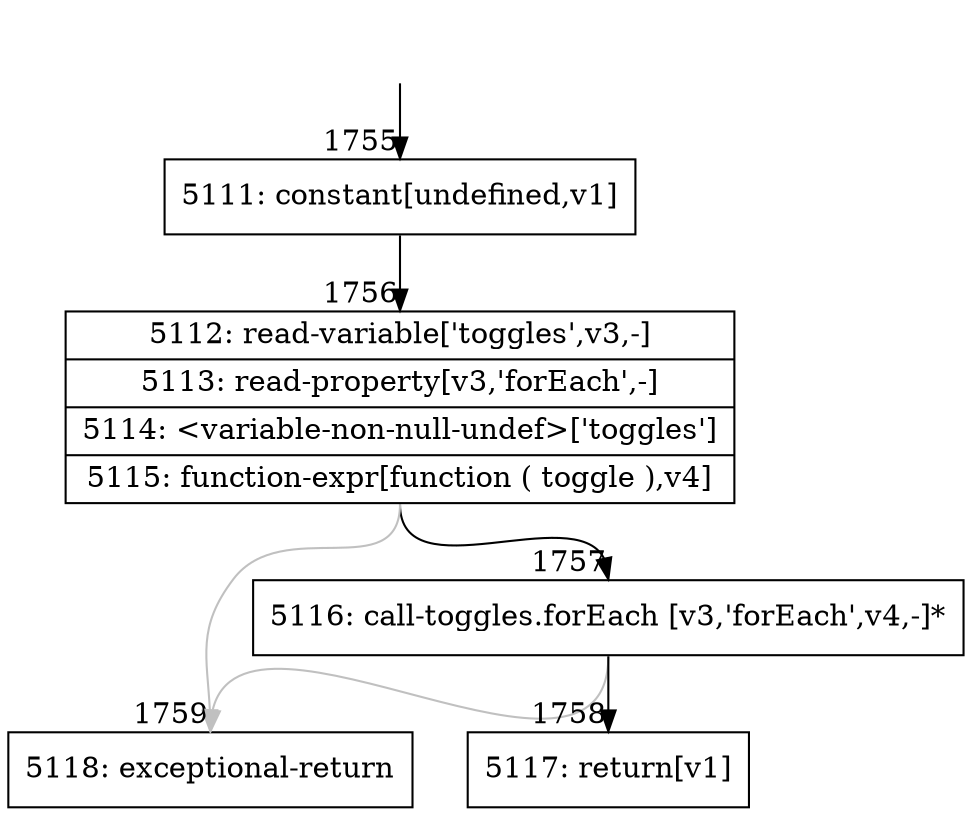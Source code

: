digraph {
rankdir="TD"
BB_entry139[shape=none,label=""];
BB_entry139 -> BB1755 [tailport=s, headport=n, headlabel="    1755"]
BB1755 [shape=record label="{5111: constant[undefined,v1]}" ] 
BB1755 -> BB1756 [tailport=s, headport=n, headlabel="      1756"]
BB1756 [shape=record label="{5112: read-variable['toggles',v3,-]|5113: read-property[v3,'forEach',-]|5114: \<variable-non-null-undef\>['toggles']|5115: function-expr[function ( toggle ),v4]}" ] 
BB1756 -> BB1757 [tailport=s, headport=n, headlabel="      1757"]
BB1756 -> BB1759 [tailport=s, headport=n, color=gray, headlabel="      1759"]
BB1757 [shape=record label="{5116: call-toggles.forEach [v3,'forEach',v4,-]*}" ] 
BB1757 -> BB1758 [tailport=s, headport=n, headlabel="      1758"]
BB1757 -> BB1759 [tailport=s, headport=n, color=gray]
BB1758 [shape=record label="{5117: return[v1]}" ] 
BB1759 [shape=record label="{5118: exceptional-return}" ] 
//#$~ 1350
}
